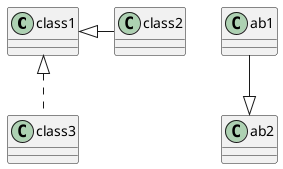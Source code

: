 {
  "sha1": "lexsskg6dqsl2lpr623ohwu1qatohwi",
  "insertion": {
    "when": "2024-06-03T18:59:34.037Z",
    "user": "plantuml@gmail.com"
  }
}
@startuml
class1 ^- class2
class1 ^.. class3

ab1 --^ ab2
@enduml 
